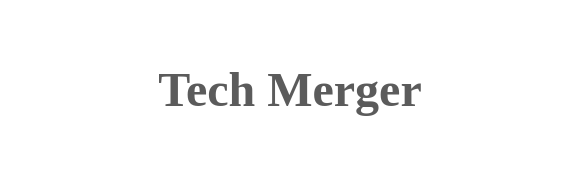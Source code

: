 <mxfile version="15.0.6" type="github">
  <diagram id="BamuSz4PVHbhIfCLuy0U" name="Page-1">
    <mxGraphModel dx="1328" dy="746" grid="1" gridSize="10" guides="1" tooltips="1" connect="1" arrows="1" fold="1" page="1" pageScale="1" pageWidth="827" pageHeight="1169" math="0" shadow="0">
      <root>
        <mxCell id="0" />
        <mxCell id="1" parent="0" />
        <mxCell id="tYjXk9eKjlTHRl9EI4Dv-1" value="&lt;font style=&quot;font-size: 24px&quot; face=&quot;Tahoma&quot;&gt;Tech Merger&lt;/font&gt;" style="rounded=1;whiteSpace=wrap;html=1;fillColor=none;strokeColor=none;fontFamily=Georgia;fontStyle=1;textOpacity=80;fontColor=#333333;" parent="1" vertex="1">
          <mxGeometry x="290" y="190" width="290" height="90" as="geometry" />
        </mxCell>
      </root>
    </mxGraphModel>
  </diagram>
</mxfile>
